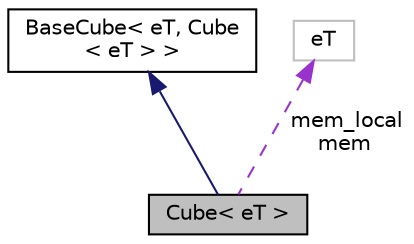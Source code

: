 digraph "Cube&lt; eT &gt;"
{
  edge [fontname="Helvetica",fontsize="10",labelfontname="Helvetica",labelfontsize="10"];
  node [fontname="Helvetica",fontsize="10",shape=record];
  Node1 [label="Cube\< eT \>",height=0.2,width=0.4,color="black", fillcolor="grey75", style="filled" fontcolor="black"];
  Node2 -> Node1 [dir="back",color="midnightblue",fontsize="10",style="solid",fontname="Helvetica"];
  Node2 [label="BaseCube\< eT, Cube\l\< eT \> \>",height=0.2,width=0.4,color="black", fillcolor="white", style="filled",URL="$struct_base_cube.html"];
  Node3 -> Node1 [dir="back",color="darkorchid3",fontsize="10",style="dashed",label=" mem_local\nmem" ,fontname="Helvetica"];
  Node3 [label="eT",height=0.2,width=0.4,color="grey75", fillcolor="white", style="filled"];
}
